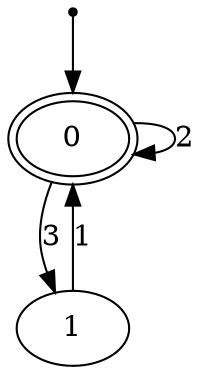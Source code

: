 digraph a { 
F0[shape=point] ;
F0->0 ;
0[peripheries=2] ;
0->0 [label="2"] ;
0->1 [label="3"] ;
1 ;
1->0 [label="1"] ;

 }
